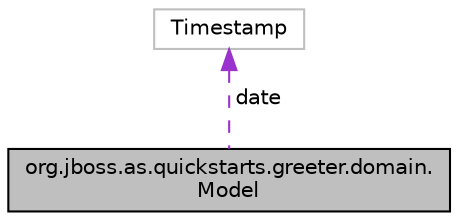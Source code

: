 digraph "org.jboss.as.quickstarts.greeter.domain.Model"
{
  edge [fontname="Helvetica",fontsize="10",labelfontname="Helvetica",labelfontsize="10"];
  node [fontname="Helvetica",fontsize="10",shape=record];
  Node1 [label="org.jboss.as.quickstarts.greeter.domain.\lModel",height=0.2,width=0.4,color="black", fillcolor="grey75", style="filled", fontcolor="black"];
  Node2 -> Node1 [dir="back",color="darkorchid3",fontsize="10",style="dashed",label=" date" ,fontname="Helvetica"];
  Node2 [label="Timestamp",height=0.2,width=0.4,color="grey75", fillcolor="white", style="filled"];
}
